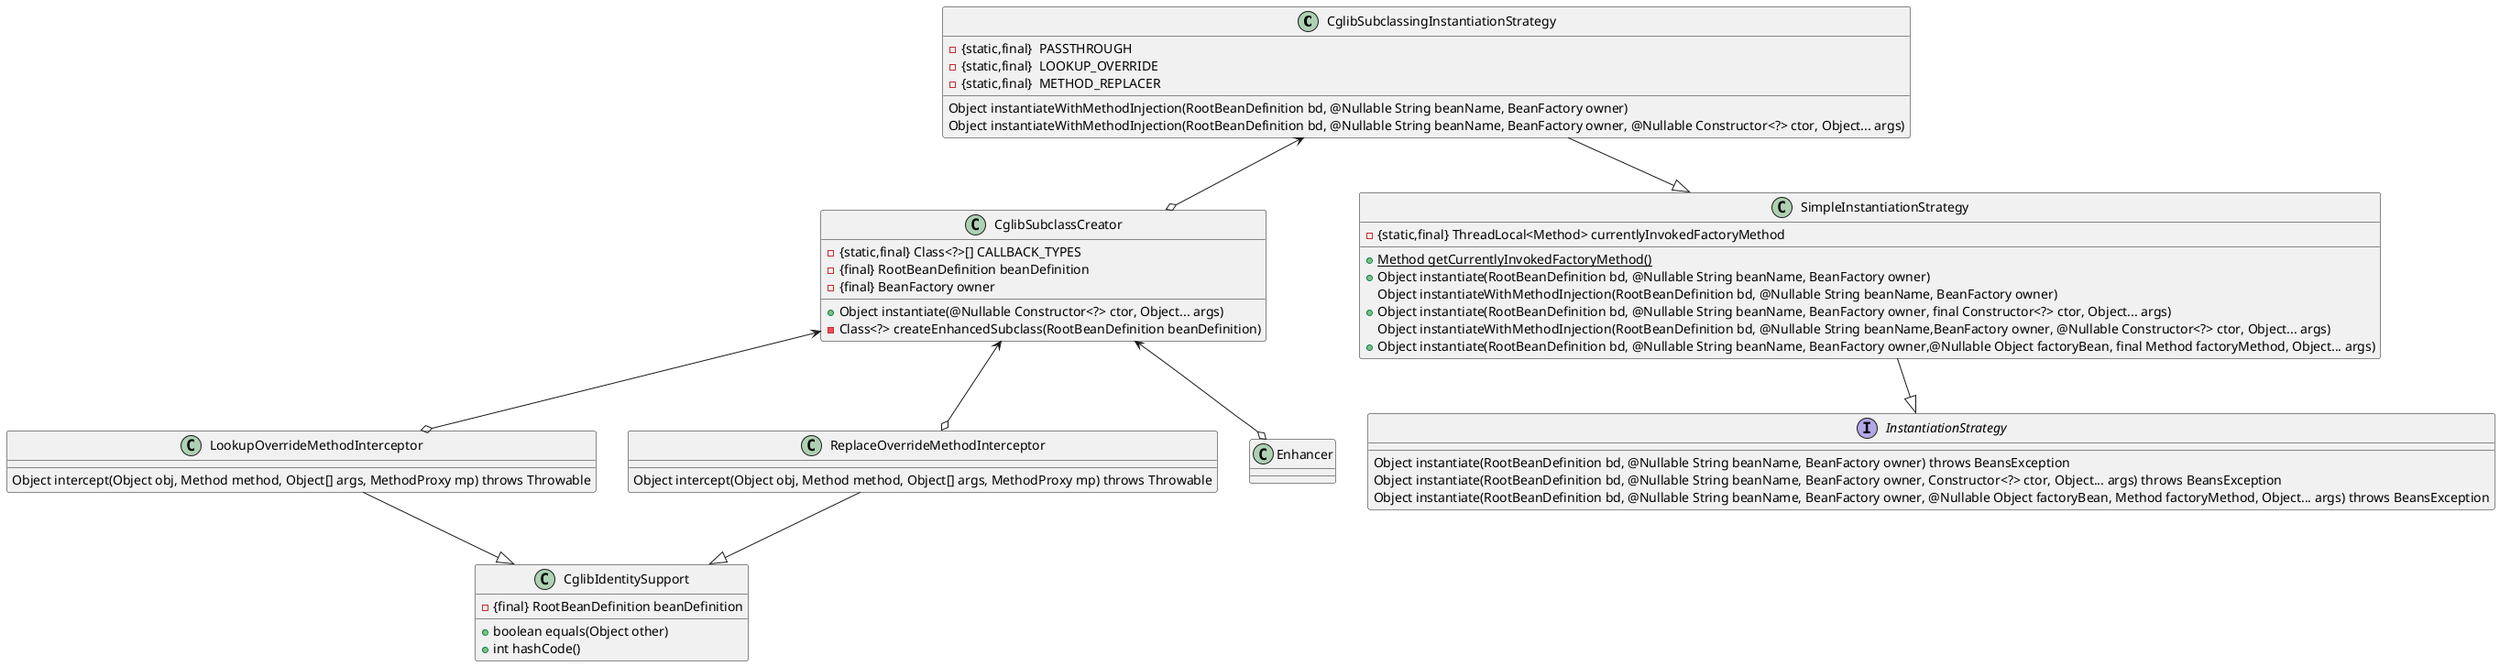 @startuml

class CglibSubclassingInstantiationStrategy{
   -{static,final}  PASSTHROUGH
   -{static,final}  LOOKUP_OVERRIDE
   -{static,final}  METHOD_REPLACER
   Object instantiateWithMethodInjection(RootBeanDefinition bd, @Nullable String beanName, BeanFactory owner)
   Object instantiateWithMethodInjection(RootBeanDefinition bd, @Nullable String beanName, BeanFactory owner, @Nullable Constructor<?> ctor, Object... args)
}
class CglibSubclassCreator{
  -{static,final} Class<?>[] CALLBACK_TYPES
  -{final} RootBeanDefinition beanDefinition
  -{final} BeanFactory owner
  + Object instantiate(@Nullable Constructor<?> ctor, Object... args)
  - Class<?> createEnhancedSubclass(RootBeanDefinition beanDefinition)
}
class LookupOverrideMethodInterceptor{
    Object intercept(Object obj, Method method, Object[] args, MethodProxy mp) throws Throwable
}
class ReplaceOverrideMethodInterceptor{
    Object intercept(Object obj, Method method, Object[] args, MethodProxy mp) throws Throwable
}
class CglibIdentitySupport{
  -{final} RootBeanDefinition beanDefinition
  + boolean equals(Object other)
  + int hashCode()

}
class SimpleInstantiationStrategy{
    -{static,final} ThreadLocal<Method> currentlyInvokedFactoryMethod
    +{static}  Method getCurrentlyInvokedFactoryMethod()
    + Object instantiate(RootBeanDefinition bd, @Nullable String beanName, BeanFactory owner)
      Object instantiateWithMethodInjection(RootBeanDefinition bd, @Nullable String beanName, BeanFactory owner)
    + Object instantiate(RootBeanDefinition bd, @Nullable String beanName, BeanFactory owner, final Constructor<?> ctor, Object... args)
      Object instantiateWithMethodInjection(RootBeanDefinition bd, @Nullable String beanName,BeanFactory owner, @Nullable Constructor<?> ctor, Object... args)
    + Object instantiate(RootBeanDefinition bd, @Nullable String beanName, BeanFactory owner,@Nullable Object factoryBean, final Method factoryMethod, Object... args)

}
interface InstantiationStrategy{
   Object instantiate(RootBeanDefinition bd, @Nullable String beanName, BeanFactory owner) throws BeansException
   Object instantiate(RootBeanDefinition bd, @Nullable String beanName, BeanFactory owner, Constructor<?> ctor, Object... args) throws BeansException
   Object instantiate(RootBeanDefinition bd, @Nullable String beanName, BeanFactory owner, @Nullable Object factoryBean, Method factoryMethod, Object... args) throws BeansException
}
CglibSubclassingInstantiationStrategy --|>SimpleInstantiationStrategy
SimpleInstantiationStrategy --|>InstantiationStrategy
CglibSubclassingInstantiationStrategy <--o CglibSubclassCreator
CglibSubclassCreator <--o Enhancer
CglibSubclassCreator <--o LookupOverrideMethodInterceptor
CglibSubclassCreator <--o ReplaceOverrideMethodInterceptor
LookupOverrideMethodInterceptor --|> CglibIdentitySupport
ReplaceOverrideMethodInterceptor --|> CglibIdentitySupport

@enduml